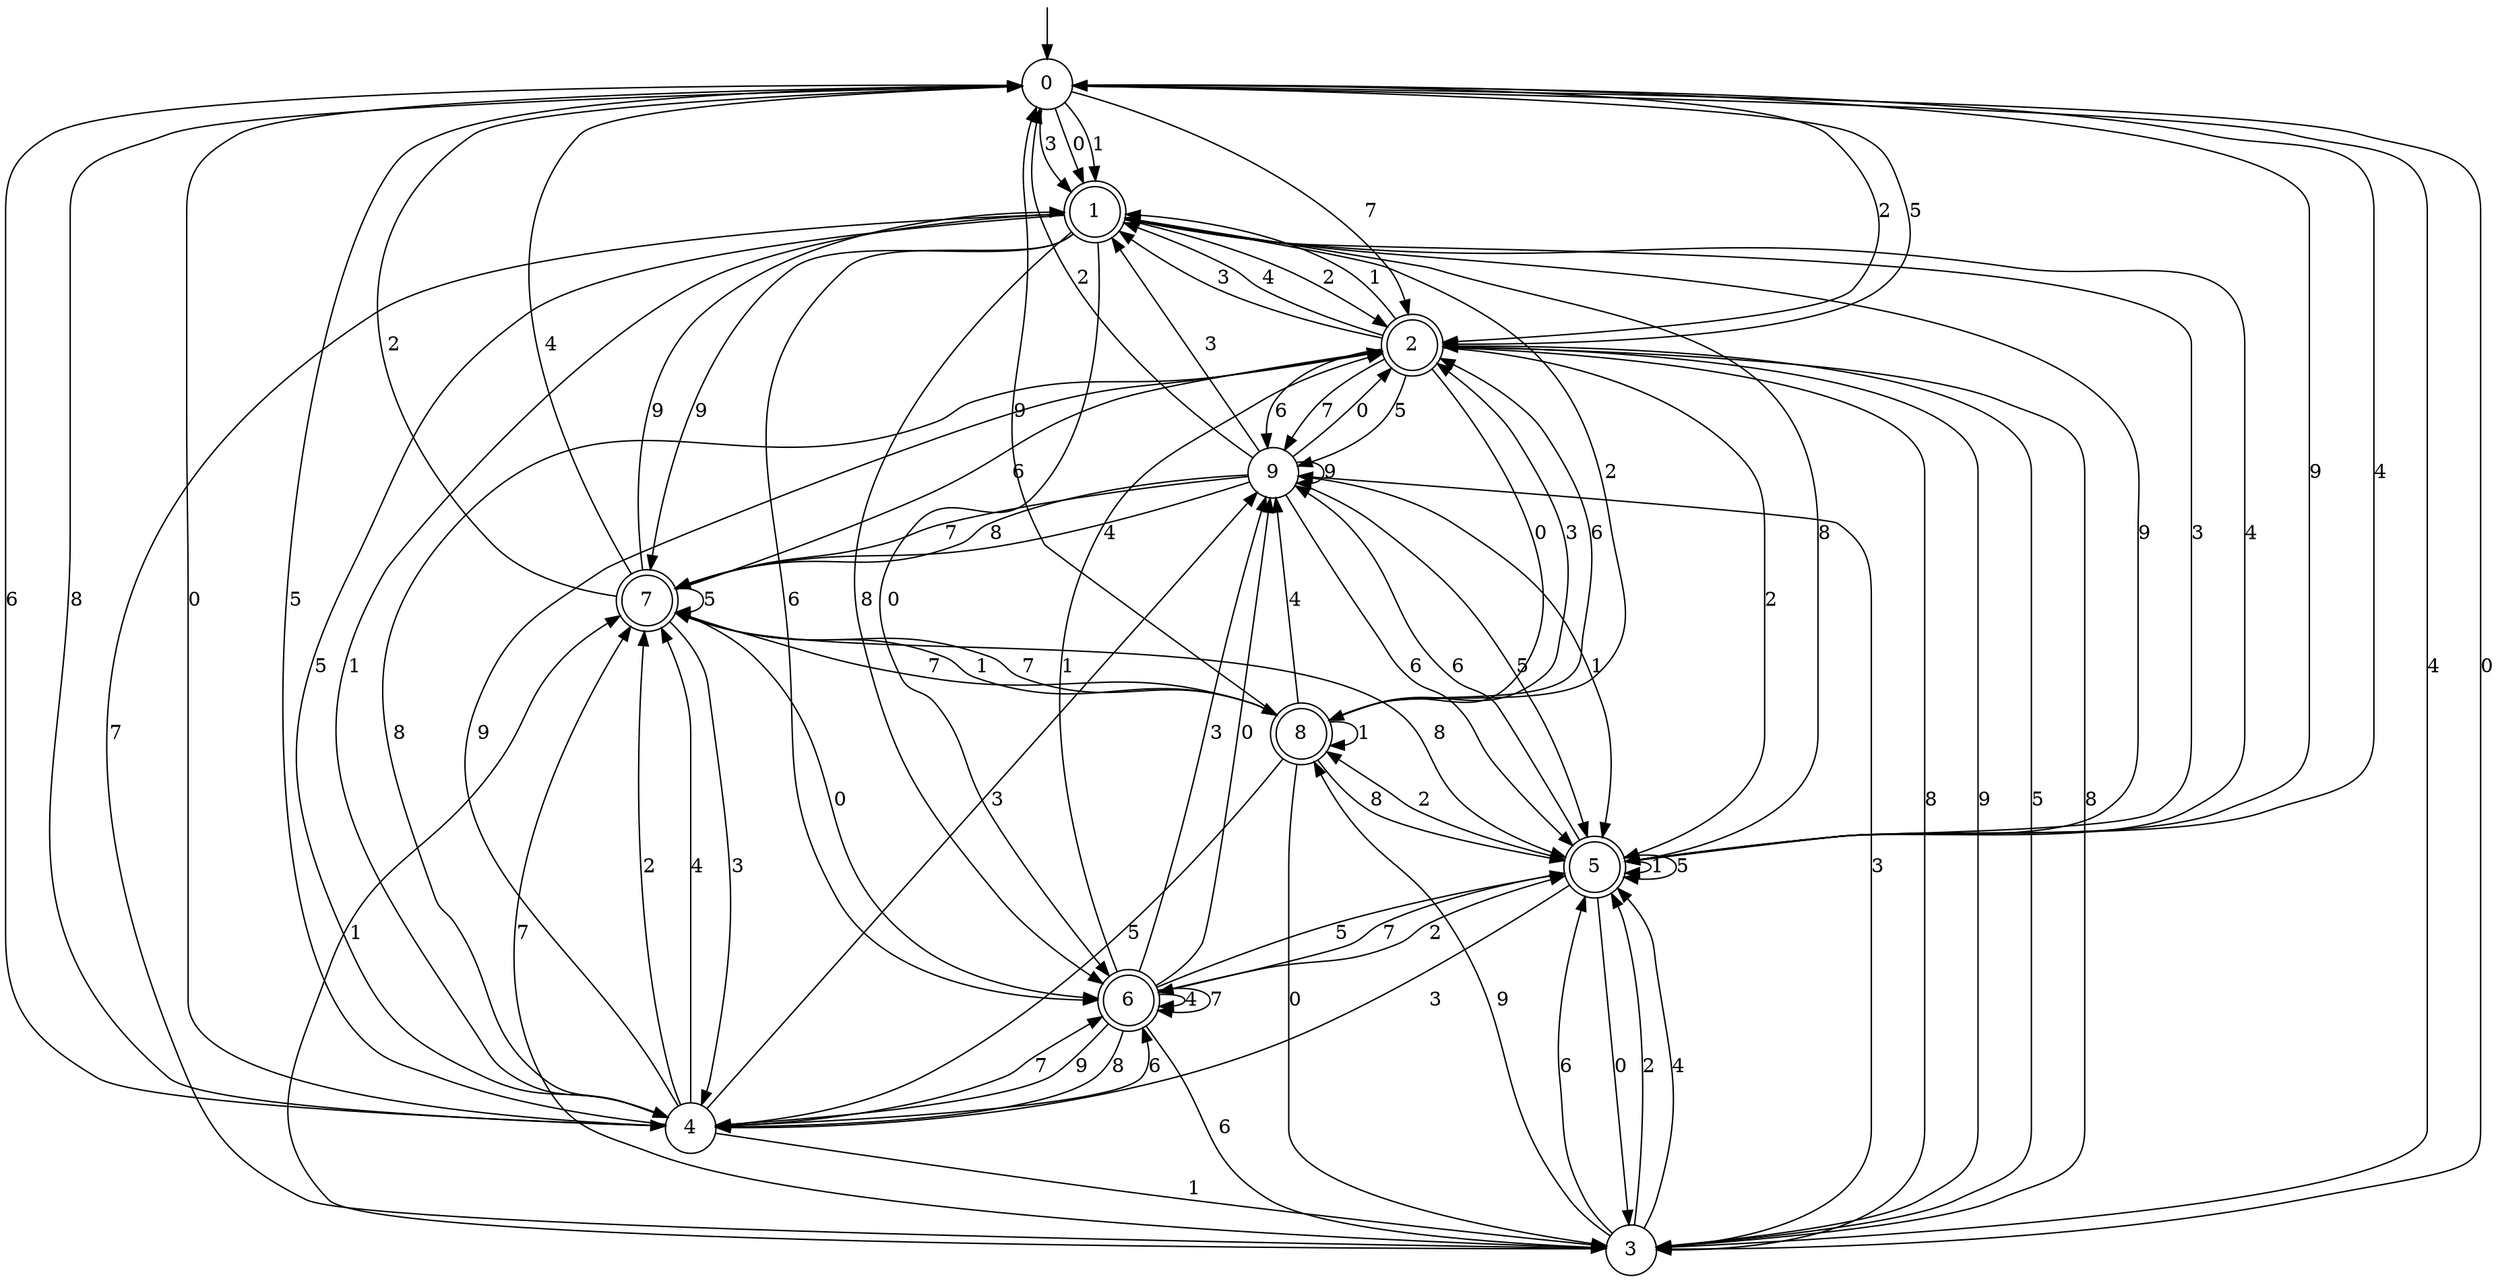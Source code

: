 digraph g {

	s0 [shape="circle" label="0"];
	s1 [shape="doublecircle" label="1"];
	s2 [shape="doublecircle" label="2"];
	s3 [shape="circle" label="3"];
	s4 [shape="circle" label="4"];
	s5 [shape="doublecircle" label="5"];
	s6 [shape="doublecircle" label="6"];
	s7 [shape="doublecircle" label="7"];
	s8 [shape="doublecircle" label="8"];
	s9 [shape="circle" label="9"];
	s0 -> s1 [label="0"];
	s0 -> s1 [label="1"];
	s0 -> s2 [label="2"];
	s0 -> s1 [label="3"];
	s0 -> s3 [label="4"];
	s0 -> s2 [label="5"];
	s0 -> s4 [label="6"];
	s0 -> s2 [label="7"];
	s0 -> s4 [label="8"];
	s0 -> s5 [label="9"];
	s1 -> s6 [label="0"];
	s1 -> s4 [label="1"];
	s1 -> s2 [label="2"];
	s1 -> s5 [label="3"];
	s1 -> s5 [label="4"];
	s1 -> s4 [label="5"];
	s1 -> s6 [label="6"];
	s1 -> s3 [label="7"];
	s1 -> s6 [label="8"];
	s1 -> s7 [label="9"];
	s2 -> s8 [label="0"];
	s2 -> s1 [label="1"];
	s2 -> s5 [label="2"];
	s2 -> s1 [label="3"];
	s2 -> s1 [label="4"];
	s2 -> s9 [label="5"];
	s2 -> s9 [label="6"];
	s2 -> s9 [label="7"];
	s2 -> s3 [label="8"];
	s2 -> s3 [label="9"];
	s3 -> s0 [label="0"];
	s3 -> s7 [label="1"];
	s3 -> s5 [label="2"];
	s3 -> s9 [label="3"];
	s3 -> s5 [label="4"];
	s3 -> s2 [label="5"];
	s3 -> s5 [label="6"];
	s3 -> s7 [label="7"];
	s3 -> s2 [label="8"];
	s3 -> s8 [label="9"];
	s4 -> s0 [label="0"];
	s4 -> s3 [label="1"];
	s4 -> s7 [label="2"];
	s4 -> s9 [label="3"];
	s4 -> s7 [label="4"];
	s4 -> s0 [label="5"];
	s4 -> s6 [label="6"];
	s4 -> s6 [label="7"];
	s4 -> s2 [label="8"];
	s4 -> s2 [label="9"];
	s5 -> s3 [label="0"];
	s5 -> s5 [label="1"];
	s5 -> s8 [label="2"];
	s5 -> s4 [label="3"];
	s5 -> s0 [label="4"];
	s5 -> s5 [label="5"];
	s5 -> s9 [label="6"];
	s5 -> s6 [label="7"];
	s5 -> s1 [label="8"];
	s5 -> s1 [label="9"];
	s6 -> s9 [label="0"];
	s6 -> s2 [label="1"];
	s6 -> s5 [label="2"];
	s6 -> s9 [label="3"];
	s6 -> s6 [label="4"];
	s6 -> s5 [label="5"];
	s6 -> s3 [label="6"];
	s6 -> s6 [label="7"];
	s6 -> s4 [label="8"];
	s6 -> s4 [label="9"];
	s7 -> s6 [label="0"];
	s7 -> s8 [label="1"];
	s7 -> s0 [label="2"];
	s7 -> s4 [label="3"];
	s7 -> s0 [label="4"];
	s7 -> s7 [label="5"];
	s7 -> s2 [label="6"];
	s7 -> s8 [label="7"];
	s7 -> s5 [label="8"];
	s7 -> s1 [label="9"];
	s8 -> s3 [label="0"];
	s8 -> s8 [label="1"];
	s8 -> s1 [label="2"];
	s8 -> s2 [label="3"];
	s8 -> s9 [label="4"];
	s8 -> s4 [label="5"];
	s8 -> s2 [label="6"];
	s8 -> s7 [label="7"];
	s8 -> s5 [label="8"];
	s8 -> s0 [label="9"];
	s9 -> s2 [label="0"];
	s9 -> s5 [label="1"];
	s9 -> s0 [label="2"];
	s9 -> s1 [label="3"];
	s9 -> s7 [label="4"];
	s9 -> s5 [label="5"];
	s9 -> s5 [label="6"];
	s9 -> s7 [label="7"];
	s9 -> s7 [label="8"];
	s9 -> s9 [label="9"];

__start0 [label="" shape="none" width="0" height="0"];
__start0 -> s0;

}
